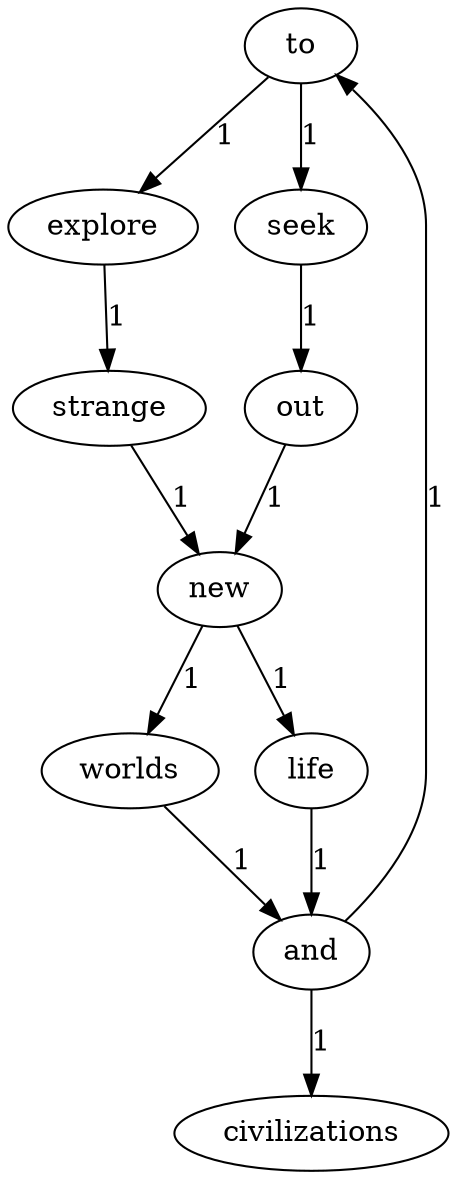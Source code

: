 digraph G {
	"to" -> "explore" [label=1];
	"to" -> "seek" [label=1];
	"explore" -> "strange" [label=1];
	"strange" -> "new" [label=1];
	"new" -> "worlds" [label=1];
	"new" -> "life" [label=1];
	"worlds" -> "and" [label=1];
	"and" -> "to" [label=1];
	"and" -> "civilizations" [label=1];
	"seek" -> "out" [label=1];
	"out" -> "new" [label=1];
	"life" -> "and" [label=1];
}
